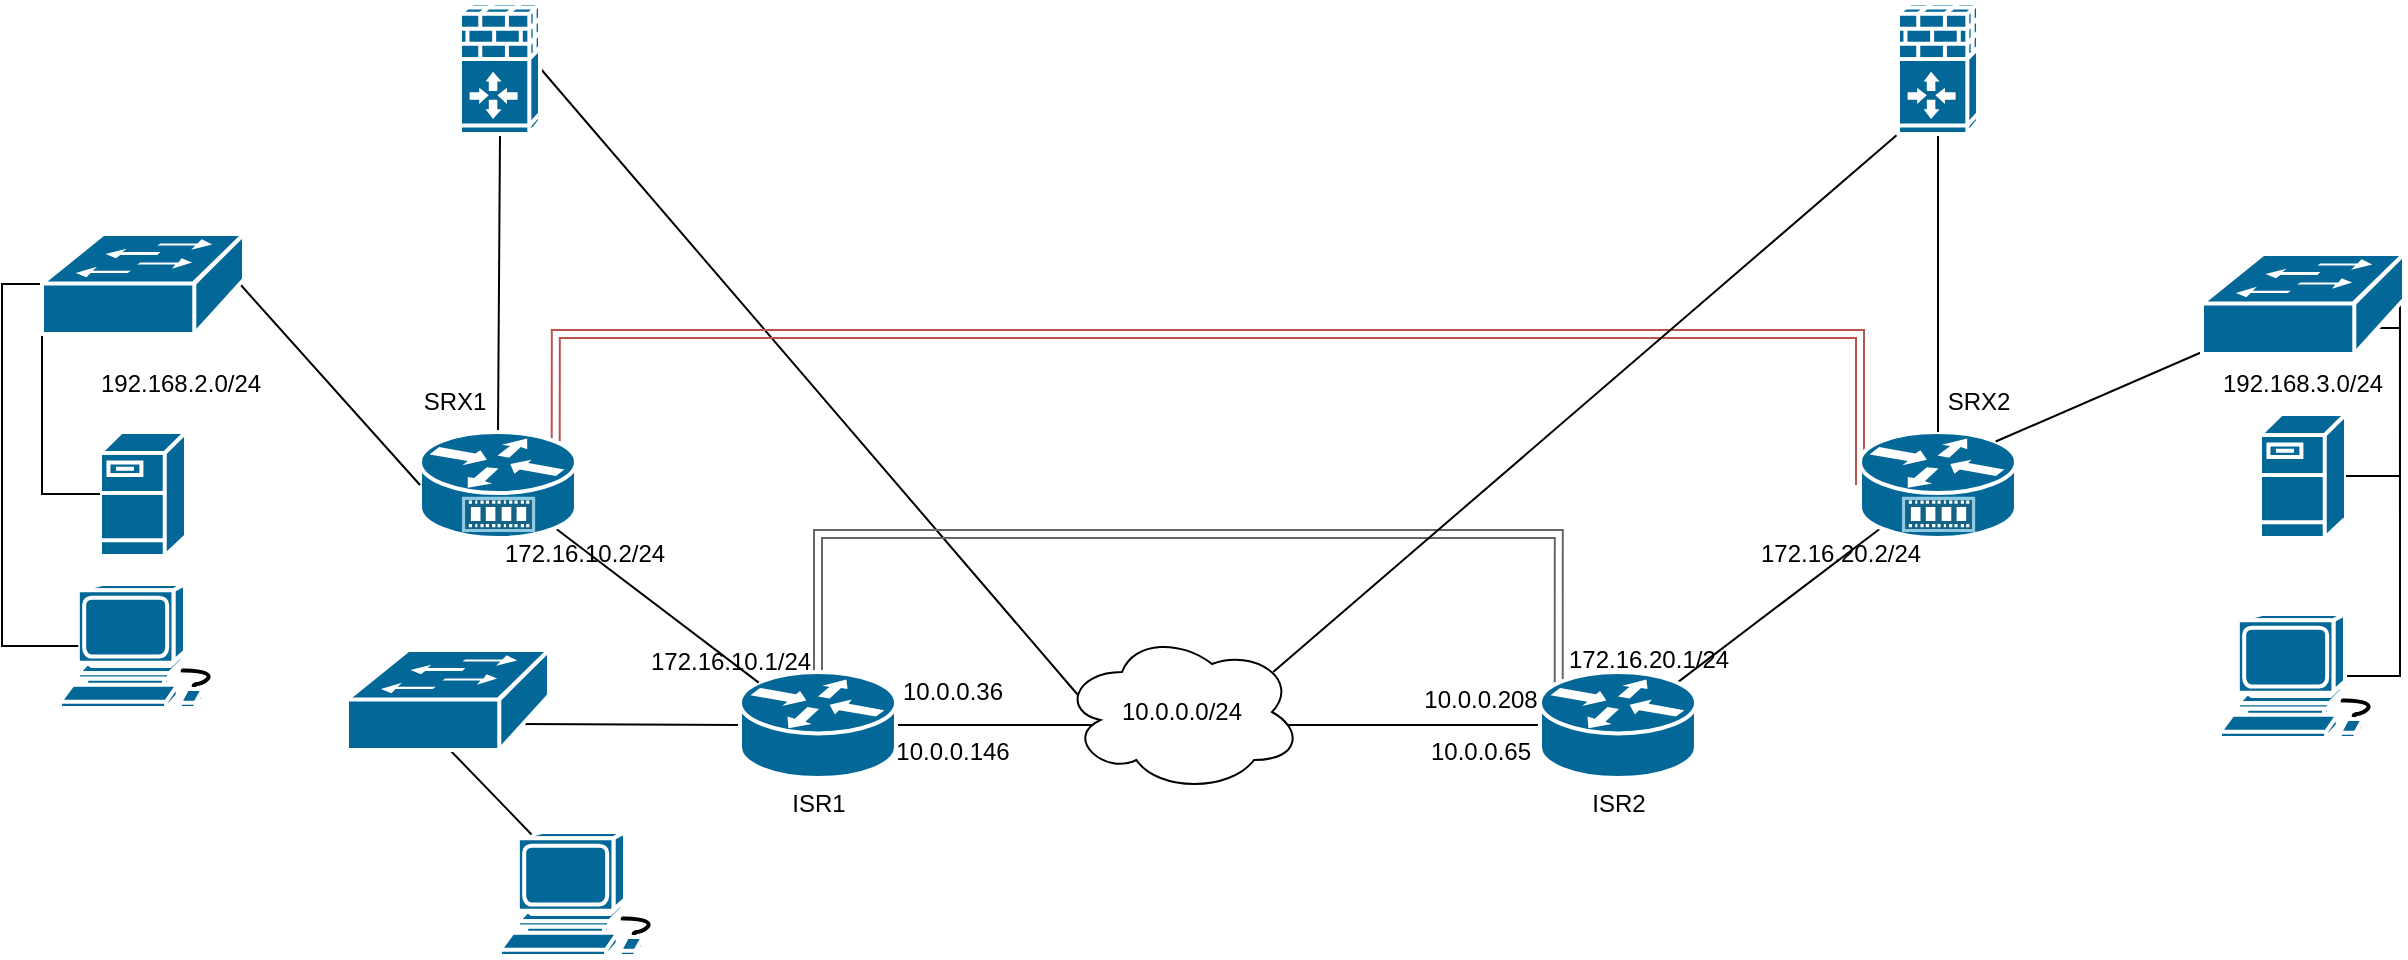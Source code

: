 <mxfile version="20.2.8" type="github">
  <diagram name="Page-1" id="c37626ed-c26b-45fb-9056-f9ebc6bb27b6">
    <mxGraphModel dx="1422" dy="762" grid="1" gridSize="10" guides="1" tooltips="1" connect="1" arrows="1" fold="1" page="1" pageScale="1" pageWidth="1100" pageHeight="850" background="none" math="0" shadow="0">
      <root>
        <mxCell id="0" />
        <mxCell id="1" parent="0" />
        <mxCell id="eK7x-1E2wZdcLzOX8uDX-14" style="edgeStyle=none;rounded=0;orthogonalLoop=1;jettySize=auto;html=1;exitX=1;exitY=0.5;exitDx=0;exitDy=0;exitPerimeter=0;entryX=0.07;entryY=0.4;entryDx=0;entryDy=0;entryPerimeter=0;endArrow=none;endFill=0;" edge="1" parent="1" source="1c7a67bf8fd3230f-10" target="eK7x-1E2wZdcLzOX8uDX-6">
          <mxGeometry relative="1" as="geometry" />
        </mxCell>
        <mxCell id="eK7x-1E2wZdcLzOX8uDX-16" style="edgeStyle=none;rounded=0;orthogonalLoop=1;jettySize=auto;html=1;exitX=0.5;exitY=1;exitDx=0;exitDy=0;exitPerimeter=0;entryX=0.5;entryY=0;entryDx=0;entryDy=0;entryPerimeter=0;endArrow=none;endFill=0;" edge="1" parent="1" source="1c7a67bf8fd3230f-10" target="eK7x-1E2wZdcLzOX8uDX-3">
          <mxGeometry relative="1" as="geometry" />
        </mxCell>
        <mxCell id="1c7a67bf8fd3230f-10" value="" style="shape=mxgraph.cisco.security.ios_firewall;html=1;dashed=0;fillColor=#036897;strokeColor=#ffffff;strokeWidth=2;verticalLabelPosition=bottom;verticalAlign=top;rounded=0;shadow=0;comic=0;fontFamily=Verdana;fontSize=12;" parent="1" vertex="1">
          <mxGeometry x="740" y="134" width="40" height="66" as="geometry" />
        </mxCell>
        <mxCell id="eK7x-1E2wZdcLzOX8uDX-7" style="edgeStyle=none;rounded=0;orthogonalLoop=1;jettySize=auto;html=1;exitX=1;exitY=0.5;exitDx=0;exitDy=0;exitPerimeter=0;entryX=0;entryY=0.5;entryDx=0;entryDy=0;entryPerimeter=0;endArrow=none;endFill=0;" edge="1" parent="1" source="1c7a67bf8fd3230f-46" target="1c7a67bf8fd3230f-47">
          <mxGeometry relative="1" as="geometry" />
        </mxCell>
        <mxCell id="eK7x-1E2wZdcLzOX8uDX-27" style="edgeStyle=none;rounded=0;orthogonalLoop=1;jettySize=auto;html=1;exitX=0;exitY=0.5;exitDx=0;exitDy=0;exitPerimeter=0;entryX=0.87;entryY=0.74;entryDx=0;entryDy=0;entryPerimeter=0;endArrow=none;endFill=0;" edge="1" parent="1" source="1c7a67bf8fd3230f-46" target="eK7x-1E2wZdcLzOX8uDX-26">
          <mxGeometry relative="1" as="geometry" />
        </mxCell>
        <mxCell id="eK7x-1E2wZdcLzOX8uDX-44" style="edgeStyle=orthogonalEdgeStyle;shape=link;curved=1;rounded=0;orthogonalLoop=1;jettySize=auto;html=1;exitX=0.5;exitY=0;exitDx=0;exitDy=0;exitPerimeter=0;entryX=0.12;entryY=0.1;entryDx=0;entryDy=0;entryPerimeter=0;endArrow=none;endFill=0;fillColor=#f5f5f5;strokeColor=#666666;gradientColor=#b3b3b3;" edge="1" parent="1" source="1c7a67bf8fd3230f-46" target="1c7a67bf8fd3230f-47">
          <mxGeometry relative="1" as="geometry">
            <Array as="points">
              <mxPoint x="919" y="400" />
              <mxPoint x="1289" y="400" />
            </Array>
          </mxGeometry>
        </mxCell>
        <mxCell id="1c7a67bf8fd3230f-46" value="" style="shape=mxgraph.cisco.routers.router;html=1;dashed=0;fillColor=#036897;strokeColor=#ffffff;strokeWidth=2;verticalLabelPosition=bottom;verticalAlign=top;rounded=0;shadow=0;comic=0;fontFamily=Verdana;fontSize=12;" parent="1" vertex="1">
          <mxGeometry x="880" y="469" width="78" height="53" as="geometry" />
        </mxCell>
        <mxCell id="eK7x-1E2wZdcLzOX8uDX-13" style="edgeStyle=none;rounded=0;orthogonalLoop=1;jettySize=auto;html=1;exitX=0.88;exitY=0.1;exitDx=0;exitDy=0;exitPerimeter=0;entryX=0.13;entryY=0.91;entryDx=0;entryDy=0;entryPerimeter=0;endArrow=none;endFill=0;" edge="1" parent="1" source="1c7a67bf8fd3230f-47" target="eK7x-1E2wZdcLzOX8uDX-4">
          <mxGeometry relative="1" as="geometry" />
        </mxCell>
        <mxCell id="1c7a67bf8fd3230f-47" value="" style="shape=mxgraph.cisco.routers.router;html=1;dashed=0;fillColor=#036897;strokeColor=#ffffff;strokeWidth=2;verticalLabelPosition=bottom;verticalAlign=top;rounded=0;shadow=0;comic=0;fontFamily=Verdana;fontSize=12;" parent="1" vertex="1">
          <mxGeometry x="1280" y="469" width="78" height="53" as="geometry" />
        </mxCell>
        <mxCell id="eK7x-1E2wZdcLzOX8uDX-1" value="" style="shape=mxgraph.cisco.servers.fileserver;sketch=0;html=1;pointerEvents=1;dashed=0;fillColor=#036897;strokeColor=#ffffff;strokeWidth=2;verticalLabelPosition=bottom;verticalAlign=top;align=center;outlineConnect=0;" vertex="1" parent="1">
          <mxGeometry x="560" y="349" width="43" height="62" as="geometry" />
        </mxCell>
        <mxCell id="eK7x-1E2wZdcLzOX8uDX-2" value="" style="shape=mxgraph.cisco.computers_and_peripherals.workstation;sketch=0;html=1;pointerEvents=1;dashed=0;fillColor=#036897;strokeColor=#ffffff;strokeWidth=2;verticalLabelPosition=bottom;verticalAlign=top;align=center;outlineConnect=0;" vertex="1" parent="1">
          <mxGeometry x="760" y="549" width="83" height="62" as="geometry" />
        </mxCell>
        <mxCell id="eK7x-1E2wZdcLzOX8uDX-12" style="edgeStyle=none;rounded=0;orthogonalLoop=1;jettySize=auto;html=1;exitX=0.87;exitY=0.91;exitDx=0;exitDy=0;exitPerimeter=0;entryX=0.12;entryY=0.1;entryDx=0;entryDy=0;entryPerimeter=0;endArrow=none;endFill=0;" edge="1" parent="1" source="eK7x-1E2wZdcLzOX8uDX-3" target="1c7a67bf8fd3230f-46">
          <mxGeometry relative="1" as="geometry" />
        </mxCell>
        <mxCell id="eK7x-1E2wZdcLzOX8uDX-45" style="edgeStyle=orthogonalEdgeStyle;shape=link;curved=1;rounded=0;orthogonalLoop=1;jettySize=auto;html=1;exitX=0.87;exitY=0.09;exitDx=0;exitDy=0;exitPerimeter=0;entryX=0;entryY=0.5;entryDx=0;entryDy=0;entryPerimeter=0;endArrow=none;endFill=0;fillColor=#f8cecc;gradientColor=#ea6b66;strokeColor=#b85450;" edge="1" parent="1" source="eK7x-1E2wZdcLzOX8uDX-3" target="eK7x-1E2wZdcLzOX8uDX-4">
          <mxGeometry relative="1" as="geometry">
            <Array as="points">
              <mxPoint x="788" y="300" />
              <mxPoint x="1440" y="300" />
            </Array>
          </mxGeometry>
        </mxCell>
        <mxCell id="eK7x-1E2wZdcLzOX8uDX-3" value="" style="shape=mxgraph.cisco.routers.service_router;sketch=0;html=1;pointerEvents=1;dashed=0;fillColor=#036897;strokeColor=#ffffff;strokeWidth=2;verticalLabelPosition=bottom;verticalAlign=top;align=center;outlineConnect=0;" vertex="1" parent="1">
          <mxGeometry x="720" y="349" width="78" height="53" as="geometry" />
        </mxCell>
        <mxCell id="eK7x-1E2wZdcLzOX8uDX-4" value="" style="shape=mxgraph.cisco.routers.service_router;sketch=0;html=1;pointerEvents=1;dashed=0;fillColor=#036897;strokeColor=#ffffff;strokeWidth=2;verticalLabelPosition=bottom;verticalAlign=top;align=center;outlineConnect=0;" vertex="1" parent="1">
          <mxGeometry x="1440" y="349" width="78" height="53" as="geometry" />
        </mxCell>
        <mxCell id="eK7x-1E2wZdcLzOX8uDX-6" value="10.0.0.0/24" style="ellipse;shape=cloud;whiteSpace=wrap;html=1;" vertex="1" parent="1">
          <mxGeometry x="1041" y="449" width="120" height="80" as="geometry" />
        </mxCell>
        <mxCell id="eK7x-1E2wZdcLzOX8uDX-15" style="edgeStyle=none;rounded=0;orthogonalLoop=1;jettySize=auto;html=1;exitX=0;exitY=1;exitDx=0;exitDy=0;exitPerimeter=0;entryX=0.88;entryY=0.25;entryDx=0;entryDy=0;entryPerimeter=0;endArrow=none;endFill=0;" edge="1" parent="1" source="eK7x-1E2wZdcLzOX8uDX-8" target="eK7x-1E2wZdcLzOX8uDX-6">
          <mxGeometry relative="1" as="geometry" />
        </mxCell>
        <mxCell id="eK7x-1E2wZdcLzOX8uDX-17" style="edgeStyle=none;rounded=0;orthogonalLoop=1;jettySize=auto;html=1;exitX=0.5;exitY=1;exitDx=0;exitDy=0;exitPerimeter=0;entryX=0.5;entryY=0;entryDx=0;entryDy=0;entryPerimeter=0;endArrow=none;endFill=0;" edge="1" parent="1" source="eK7x-1E2wZdcLzOX8uDX-8" target="eK7x-1E2wZdcLzOX8uDX-4">
          <mxGeometry relative="1" as="geometry" />
        </mxCell>
        <mxCell id="eK7x-1E2wZdcLzOX8uDX-8" value="" style="shape=mxgraph.cisco.security.ios_firewall;html=1;dashed=0;fillColor=#036897;strokeColor=#ffffff;strokeWidth=2;verticalLabelPosition=bottom;verticalAlign=top;rounded=0;shadow=0;comic=0;fontFamily=Verdana;fontSize=12;" vertex="1" parent="1">
          <mxGeometry x="1459" y="134" width="40" height="66" as="geometry" />
        </mxCell>
        <mxCell id="eK7x-1E2wZdcLzOX8uDX-9" value="" style="shape=mxgraph.cisco.servers.fileserver;sketch=0;html=1;pointerEvents=1;dashed=0;fillColor=#036897;strokeColor=#ffffff;strokeWidth=2;verticalLabelPosition=bottom;verticalAlign=top;align=center;outlineConnect=0;" vertex="1" parent="1">
          <mxGeometry x="1640" y="340" width="43" height="62" as="geometry" />
        </mxCell>
        <mxCell id="eK7x-1E2wZdcLzOX8uDX-10" value="" style="shape=mxgraph.cisco.computers_and_peripherals.workstation;sketch=0;html=1;pointerEvents=1;dashed=0;fillColor=#036897;strokeColor=#ffffff;strokeWidth=2;verticalLabelPosition=bottom;verticalAlign=top;align=center;outlineConnect=0;" vertex="1" parent="1">
          <mxGeometry x="540" y="425" width="83" height="62" as="geometry" />
        </mxCell>
        <mxCell id="eK7x-1E2wZdcLzOX8uDX-21" style="edgeStyle=orthogonalEdgeStyle;rounded=0;orthogonalLoop=1;jettySize=auto;html=1;exitX=0.755;exitY=0.5;exitDx=0;exitDy=0;exitPerimeter=0;entryX=0.98;entryY=0.5;entryDx=0;entryDy=0;entryPerimeter=0;endArrow=none;endFill=0;" edge="1" parent="1" source="eK7x-1E2wZdcLzOX8uDX-11" target="eK7x-1E2wZdcLzOX8uDX-19">
          <mxGeometry relative="1" as="geometry">
            <Array as="points">
              <mxPoint x="1710" y="471" />
            </Array>
          </mxGeometry>
        </mxCell>
        <mxCell id="eK7x-1E2wZdcLzOX8uDX-11" value="" style="shape=mxgraph.cisco.computers_and_peripherals.workstation;sketch=0;html=1;pointerEvents=1;dashed=0;fillColor=#036897;strokeColor=#ffffff;strokeWidth=2;verticalLabelPosition=bottom;verticalAlign=top;align=center;outlineConnect=0;" vertex="1" parent="1">
          <mxGeometry x="1620" y="440" width="83" height="62" as="geometry" />
        </mxCell>
        <mxCell id="eK7x-1E2wZdcLzOX8uDX-22" style="edgeStyle=orthogonalEdgeStyle;rounded=0;orthogonalLoop=1;jettySize=auto;html=1;exitX=0;exitY=0.98;exitDx=0;exitDy=0;exitPerimeter=0;entryX=0;entryY=0.5;entryDx=0;entryDy=0;entryPerimeter=0;endArrow=none;endFill=0;" edge="1" parent="1" source="eK7x-1E2wZdcLzOX8uDX-18" target="eK7x-1E2wZdcLzOX8uDX-1">
          <mxGeometry relative="1" as="geometry" />
        </mxCell>
        <mxCell id="eK7x-1E2wZdcLzOX8uDX-23" style="edgeStyle=orthogonalEdgeStyle;rounded=0;orthogonalLoop=1;jettySize=auto;html=1;exitX=0;exitY=0.5;exitDx=0;exitDy=0;exitPerimeter=0;entryX=0.11;entryY=0.5;entryDx=0;entryDy=0;entryPerimeter=0;endArrow=none;endFill=0;" edge="1" parent="1" source="eK7x-1E2wZdcLzOX8uDX-18" target="eK7x-1E2wZdcLzOX8uDX-10">
          <mxGeometry relative="1" as="geometry">
            <Array as="points">
              <mxPoint x="511" y="275" />
              <mxPoint x="511" y="456" />
            </Array>
          </mxGeometry>
        </mxCell>
        <mxCell id="eK7x-1E2wZdcLzOX8uDX-24" style="edgeStyle=none;rounded=0;orthogonalLoop=1;jettySize=auto;html=1;exitX=0.98;exitY=0.5;exitDx=0;exitDy=0;exitPerimeter=0;entryX=0;entryY=0.5;entryDx=0;entryDy=0;entryPerimeter=0;endArrow=none;endFill=0;" edge="1" parent="1" source="eK7x-1E2wZdcLzOX8uDX-18" target="eK7x-1E2wZdcLzOX8uDX-3">
          <mxGeometry relative="1" as="geometry" />
        </mxCell>
        <mxCell id="eK7x-1E2wZdcLzOX8uDX-18" value="" style="shape=mxgraph.cisco.switches.workgroup_switch;sketch=0;html=1;pointerEvents=1;dashed=0;fillColor=#036897;strokeColor=#ffffff;strokeWidth=2;verticalLabelPosition=bottom;verticalAlign=top;align=center;outlineConnect=0;" vertex="1" parent="1">
          <mxGeometry x="531" y="250" width="101" height="50" as="geometry" />
        </mxCell>
        <mxCell id="eK7x-1E2wZdcLzOX8uDX-20" style="edgeStyle=orthogonalEdgeStyle;rounded=0;orthogonalLoop=1;jettySize=auto;html=1;exitX=0.87;exitY=0.74;exitDx=0;exitDy=0;exitPerimeter=0;entryX=1;entryY=0.5;entryDx=0;entryDy=0;entryPerimeter=0;endArrow=none;endFill=0;" edge="1" parent="1" source="eK7x-1E2wZdcLzOX8uDX-19" target="eK7x-1E2wZdcLzOX8uDX-9">
          <mxGeometry relative="1" as="geometry">
            <Array as="points">
              <mxPoint x="1710" y="297" />
              <mxPoint x="1710" y="371" />
            </Array>
          </mxGeometry>
        </mxCell>
        <mxCell id="eK7x-1E2wZdcLzOX8uDX-25" style="edgeStyle=none;rounded=0;orthogonalLoop=1;jettySize=auto;html=1;exitX=0;exitY=0.98;exitDx=0;exitDy=0;exitPerimeter=0;entryX=0.87;entryY=0.09;entryDx=0;entryDy=0;entryPerimeter=0;endArrow=none;endFill=0;" edge="1" parent="1" source="eK7x-1E2wZdcLzOX8uDX-19" target="eK7x-1E2wZdcLzOX8uDX-4">
          <mxGeometry relative="1" as="geometry" />
        </mxCell>
        <mxCell id="eK7x-1E2wZdcLzOX8uDX-19" value="" style="shape=mxgraph.cisco.switches.workgroup_switch;sketch=0;html=1;pointerEvents=1;dashed=0;fillColor=#036897;strokeColor=#ffffff;strokeWidth=2;verticalLabelPosition=bottom;verticalAlign=top;align=center;outlineConnect=0;" vertex="1" parent="1">
          <mxGeometry x="1611" y="260" width="101" height="50" as="geometry" />
        </mxCell>
        <mxCell id="eK7x-1E2wZdcLzOX8uDX-28" style="edgeStyle=none;rounded=0;orthogonalLoop=1;jettySize=auto;html=1;exitX=0.5;exitY=0.98;exitDx=0;exitDy=0;exitPerimeter=0;entryX=0.19;entryY=0.02;entryDx=0;entryDy=0;entryPerimeter=0;endArrow=none;endFill=0;" edge="1" parent="1" source="eK7x-1E2wZdcLzOX8uDX-26" target="eK7x-1E2wZdcLzOX8uDX-2">
          <mxGeometry relative="1" as="geometry" />
        </mxCell>
        <mxCell id="eK7x-1E2wZdcLzOX8uDX-26" value="" style="shape=mxgraph.cisco.switches.workgroup_switch;sketch=0;html=1;pointerEvents=1;dashed=0;fillColor=#036897;strokeColor=#ffffff;strokeWidth=2;verticalLabelPosition=bottom;verticalAlign=top;align=center;outlineConnect=0;" vertex="1" parent="1">
          <mxGeometry x="683.5" y="458" width="101" height="50" as="geometry" />
        </mxCell>
        <mxCell id="eK7x-1E2wZdcLzOX8uDX-29" value="ISR1" style="text;html=1;resizable=0;autosize=1;align=center;verticalAlign=middle;points=[];fillColor=none;strokeColor=none;rounded=0;" vertex="1" parent="1">
          <mxGeometry x="894" y="520" width="50" height="30" as="geometry" />
        </mxCell>
        <mxCell id="eK7x-1E2wZdcLzOX8uDX-30" value="ISR2" style="text;html=1;resizable=0;autosize=1;align=center;verticalAlign=middle;points=[];fillColor=none;strokeColor=none;rounded=0;" vertex="1" parent="1">
          <mxGeometry x="1294" y="520" width="50" height="30" as="geometry" />
        </mxCell>
        <mxCell id="eK7x-1E2wZdcLzOX8uDX-31" value="SRX1" style="text;html=1;resizable=0;autosize=1;align=center;verticalAlign=middle;points=[];fillColor=none;strokeColor=none;rounded=0;" vertex="1" parent="1">
          <mxGeometry x="712" y="319" width="50" height="30" as="geometry" />
        </mxCell>
        <mxCell id="eK7x-1E2wZdcLzOX8uDX-32" value="SRX2" style="text;html=1;resizable=0;autosize=1;align=center;verticalAlign=middle;points=[];fillColor=none;strokeColor=none;rounded=0;" vertex="1" parent="1">
          <mxGeometry x="1474" y="319" width="50" height="30" as="geometry" />
        </mxCell>
        <mxCell id="eK7x-1E2wZdcLzOX8uDX-33" value="10.0.0.146" style="text;html=1;resizable=0;autosize=1;align=center;verticalAlign=middle;points=[];fillColor=none;strokeColor=none;rounded=0;" vertex="1" parent="1">
          <mxGeometry x="946" y="494" width="80" height="30" as="geometry" />
        </mxCell>
        <mxCell id="eK7x-1E2wZdcLzOX8uDX-34" value="10.0.0.36" style="text;html=1;resizable=0;autosize=1;align=center;verticalAlign=middle;points=[];fillColor=none;strokeColor=none;rounded=0;" vertex="1" parent="1">
          <mxGeometry x="951" y="464" width="70" height="30" as="geometry" />
        </mxCell>
        <mxCell id="eK7x-1E2wZdcLzOX8uDX-35" value="10.0.0.65" style="text;html=1;resizable=0;autosize=1;align=center;verticalAlign=middle;points=[];fillColor=none;strokeColor=none;rounded=0;" vertex="1" parent="1">
          <mxGeometry x="1215" y="494" width="70" height="30" as="geometry" />
        </mxCell>
        <mxCell id="eK7x-1E2wZdcLzOX8uDX-36" value="10.0.0.208" style="text;html=1;resizable=0;autosize=1;align=center;verticalAlign=middle;points=[];fillColor=none;strokeColor=none;rounded=0;" vertex="1" parent="1">
          <mxGeometry x="1210" y="468" width="80" height="30" as="geometry" />
        </mxCell>
        <mxCell id="eK7x-1E2wZdcLzOX8uDX-37" value="172.16.10.1/24" style="text;html=1;resizable=0;autosize=1;align=center;verticalAlign=middle;points=[];fillColor=none;strokeColor=none;rounded=0;" vertex="1" parent="1">
          <mxGeometry x="825" y="449" width="100" height="30" as="geometry" />
        </mxCell>
        <mxCell id="eK7x-1E2wZdcLzOX8uDX-38" value="172.16.10.2/24" style="text;html=1;resizable=0;autosize=1;align=center;verticalAlign=middle;points=[];fillColor=none;strokeColor=none;rounded=0;" vertex="1" parent="1">
          <mxGeometry x="751.5" y="395" width="100" height="30" as="geometry" />
        </mxCell>
        <mxCell id="eK7x-1E2wZdcLzOX8uDX-39" value="172.16.20.2/24" style="text;html=1;resizable=0;autosize=1;align=center;verticalAlign=middle;points=[];fillColor=none;strokeColor=none;rounded=0;" vertex="1" parent="1">
          <mxGeometry x="1380" y="395" width="100" height="30" as="geometry" />
        </mxCell>
        <mxCell id="eK7x-1E2wZdcLzOX8uDX-40" value="172.16.20.1/24" style="text;html=1;resizable=0;autosize=1;align=center;verticalAlign=middle;points=[];fillColor=none;strokeColor=none;rounded=0;" vertex="1" parent="1">
          <mxGeometry x="1284" y="448" width="100" height="30" as="geometry" />
        </mxCell>
        <mxCell id="eK7x-1E2wZdcLzOX8uDX-41" value="192.168.2.0/24" style="text;html=1;resizable=0;autosize=1;align=center;verticalAlign=middle;points=[];fillColor=none;strokeColor=none;rounded=0;" vertex="1" parent="1">
          <mxGeometry x="550" y="310" width="100" height="30" as="geometry" />
        </mxCell>
        <mxCell id="eK7x-1E2wZdcLzOX8uDX-42" value="192.168.3.0/24" style="text;html=1;resizable=0;autosize=1;align=center;verticalAlign=middle;points=[];fillColor=none;strokeColor=none;rounded=0;" vertex="1" parent="1">
          <mxGeometry x="1611" y="310" width="100" height="30" as="geometry" />
        </mxCell>
      </root>
    </mxGraphModel>
  </diagram>
</mxfile>

